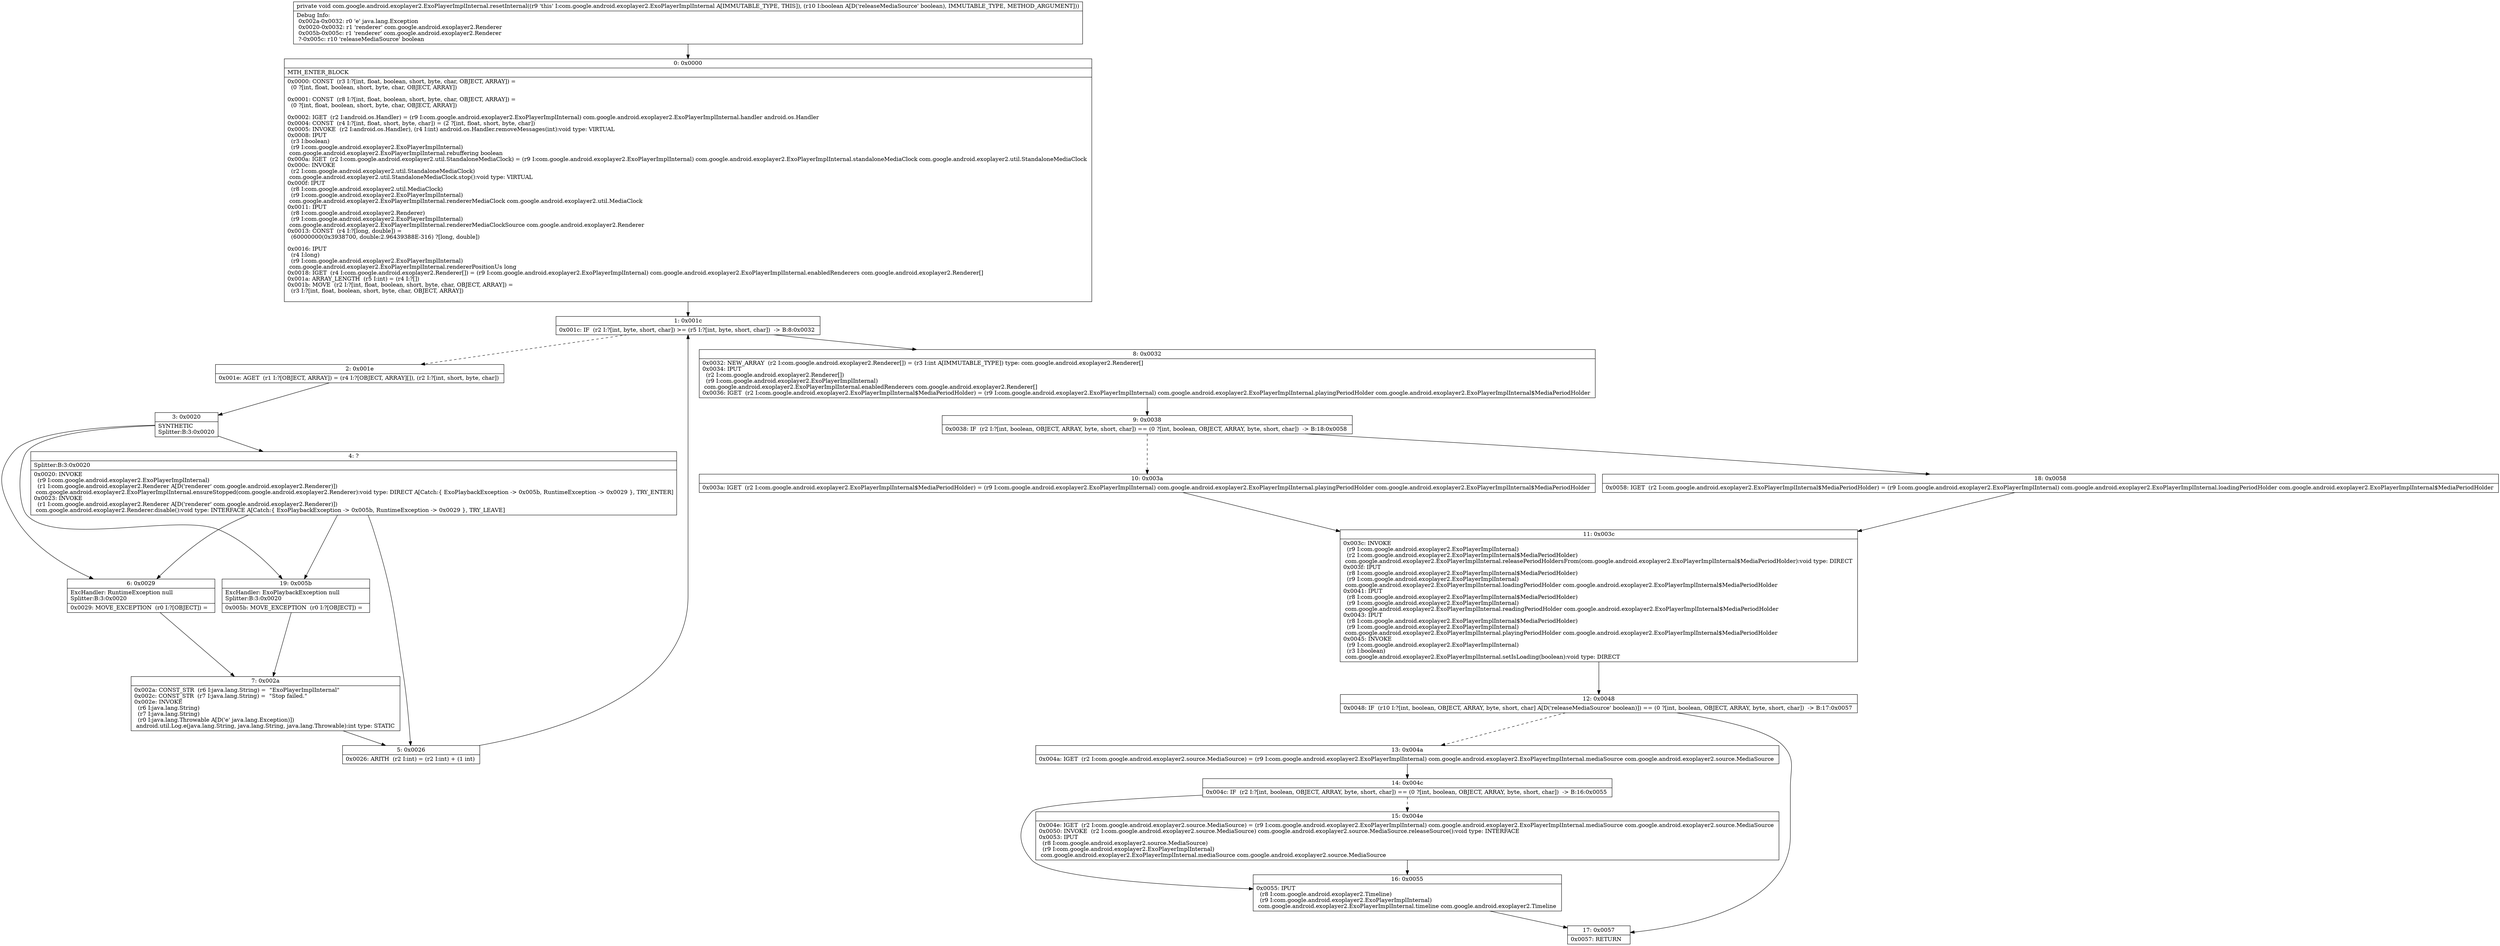 digraph "CFG forcom.google.android.exoplayer2.ExoPlayerImplInternal.resetInternal(Z)V" {
Node_0 [shape=record,label="{0\:\ 0x0000|MTH_ENTER_BLOCK\l|0x0000: CONST  (r3 I:?[int, float, boolean, short, byte, char, OBJECT, ARRAY]) = \l  (0 ?[int, float, boolean, short, byte, char, OBJECT, ARRAY])\l \l0x0001: CONST  (r8 I:?[int, float, boolean, short, byte, char, OBJECT, ARRAY]) = \l  (0 ?[int, float, boolean, short, byte, char, OBJECT, ARRAY])\l \l0x0002: IGET  (r2 I:android.os.Handler) = (r9 I:com.google.android.exoplayer2.ExoPlayerImplInternal) com.google.android.exoplayer2.ExoPlayerImplInternal.handler android.os.Handler \l0x0004: CONST  (r4 I:?[int, float, short, byte, char]) = (2 ?[int, float, short, byte, char]) \l0x0005: INVOKE  (r2 I:android.os.Handler), (r4 I:int) android.os.Handler.removeMessages(int):void type: VIRTUAL \l0x0008: IPUT  \l  (r3 I:boolean)\l  (r9 I:com.google.android.exoplayer2.ExoPlayerImplInternal)\l com.google.android.exoplayer2.ExoPlayerImplInternal.rebuffering boolean \l0x000a: IGET  (r2 I:com.google.android.exoplayer2.util.StandaloneMediaClock) = (r9 I:com.google.android.exoplayer2.ExoPlayerImplInternal) com.google.android.exoplayer2.ExoPlayerImplInternal.standaloneMediaClock com.google.android.exoplayer2.util.StandaloneMediaClock \l0x000c: INVOKE  \l  (r2 I:com.google.android.exoplayer2.util.StandaloneMediaClock)\l com.google.android.exoplayer2.util.StandaloneMediaClock.stop():void type: VIRTUAL \l0x000f: IPUT  \l  (r8 I:com.google.android.exoplayer2.util.MediaClock)\l  (r9 I:com.google.android.exoplayer2.ExoPlayerImplInternal)\l com.google.android.exoplayer2.ExoPlayerImplInternal.rendererMediaClock com.google.android.exoplayer2.util.MediaClock \l0x0011: IPUT  \l  (r8 I:com.google.android.exoplayer2.Renderer)\l  (r9 I:com.google.android.exoplayer2.ExoPlayerImplInternal)\l com.google.android.exoplayer2.ExoPlayerImplInternal.rendererMediaClockSource com.google.android.exoplayer2.Renderer \l0x0013: CONST  (r4 I:?[long, double]) = \l  (60000000(0x3938700, double:2.96439388E\-316) ?[long, double])\l \l0x0016: IPUT  \l  (r4 I:long)\l  (r9 I:com.google.android.exoplayer2.ExoPlayerImplInternal)\l com.google.android.exoplayer2.ExoPlayerImplInternal.rendererPositionUs long \l0x0018: IGET  (r4 I:com.google.android.exoplayer2.Renderer[]) = (r9 I:com.google.android.exoplayer2.ExoPlayerImplInternal) com.google.android.exoplayer2.ExoPlayerImplInternal.enabledRenderers com.google.android.exoplayer2.Renderer[] \l0x001a: ARRAY_LENGTH  (r5 I:int) = (r4 I:?[]) \l0x001b: MOVE  (r2 I:?[int, float, boolean, short, byte, char, OBJECT, ARRAY]) = \l  (r3 I:?[int, float, boolean, short, byte, char, OBJECT, ARRAY])\l \l}"];
Node_1 [shape=record,label="{1\:\ 0x001c|0x001c: IF  (r2 I:?[int, byte, short, char]) \>= (r5 I:?[int, byte, short, char])  \-\> B:8:0x0032 \l}"];
Node_2 [shape=record,label="{2\:\ 0x001e|0x001e: AGET  (r1 I:?[OBJECT, ARRAY]) = (r4 I:?[OBJECT, ARRAY][]), (r2 I:?[int, short, byte, char]) \l}"];
Node_3 [shape=record,label="{3\:\ 0x0020|SYNTHETIC\lSplitter:B:3:0x0020\l}"];
Node_4 [shape=record,label="{4\:\ ?|Splitter:B:3:0x0020\l|0x0020: INVOKE  \l  (r9 I:com.google.android.exoplayer2.ExoPlayerImplInternal)\l  (r1 I:com.google.android.exoplayer2.Renderer A[D('renderer' com.google.android.exoplayer2.Renderer)])\l com.google.android.exoplayer2.ExoPlayerImplInternal.ensureStopped(com.google.android.exoplayer2.Renderer):void type: DIRECT A[Catch:\{ ExoPlaybackException \-\> 0x005b, RuntimeException \-\> 0x0029 \}, TRY_ENTER]\l0x0023: INVOKE  \l  (r1 I:com.google.android.exoplayer2.Renderer A[D('renderer' com.google.android.exoplayer2.Renderer)])\l com.google.android.exoplayer2.Renderer.disable():void type: INTERFACE A[Catch:\{ ExoPlaybackException \-\> 0x005b, RuntimeException \-\> 0x0029 \}, TRY_LEAVE]\l}"];
Node_5 [shape=record,label="{5\:\ 0x0026|0x0026: ARITH  (r2 I:int) = (r2 I:int) + (1 int) \l}"];
Node_6 [shape=record,label="{6\:\ 0x0029|ExcHandler: RuntimeException null\lSplitter:B:3:0x0020\l|0x0029: MOVE_EXCEPTION  (r0 I:?[OBJECT]) =  \l}"];
Node_7 [shape=record,label="{7\:\ 0x002a|0x002a: CONST_STR  (r6 I:java.lang.String) =  \"ExoPlayerImplInternal\" \l0x002c: CONST_STR  (r7 I:java.lang.String) =  \"Stop failed.\" \l0x002e: INVOKE  \l  (r6 I:java.lang.String)\l  (r7 I:java.lang.String)\l  (r0 I:java.lang.Throwable A[D('e' java.lang.Exception)])\l android.util.Log.e(java.lang.String, java.lang.String, java.lang.Throwable):int type: STATIC \l}"];
Node_8 [shape=record,label="{8\:\ 0x0032|0x0032: NEW_ARRAY  (r2 I:com.google.android.exoplayer2.Renderer[]) = (r3 I:int A[IMMUTABLE_TYPE]) type: com.google.android.exoplayer2.Renderer[] \l0x0034: IPUT  \l  (r2 I:com.google.android.exoplayer2.Renderer[])\l  (r9 I:com.google.android.exoplayer2.ExoPlayerImplInternal)\l com.google.android.exoplayer2.ExoPlayerImplInternal.enabledRenderers com.google.android.exoplayer2.Renderer[] \l0x0036: IGET  (r2 I:com.google.android.exoplayer2.ExoPlayerImplInternal$MediaPeriodHolder) = (r9 I:com.google.android.exoplayer2.ExoPlayerImplInternal) com.google.android.exoplayer2.ExoPlayerImplInternal.playingPeriodHolder com.google.android.exoplayer2.ExoPlayerImplInternal$MediaPeriodHolder \l}"];
Node_9 [shape=record,label="{9\:\ 0x0038|0x0038: IF  (r2 I:?[int, boolean, OBJECT, ARRAY, byte, short, char]) == (0 ?[int, boolean, OBJECT, ARRAY, byte, short, char])  \-\> B:18:0x0058 \l}"];
Node_10 [shape=record,label="{10\:\ 0x003a|0x003a: IGET  (r2 I:com.google.android.exoplayer2.ExoPlayerImplInternal$MediaPeriodHolder) = (r9 I:com.google.android.exoplayer2.ExoPlayerImplInternal) com.google.android.exoplayer2.ExoPlayerImplInternal.playingPeriodHolder com.google.android.exoplayer2.ExoPlayerImplInternal$MediaPeriodHolder \l}"];
Node_11 [shape=record,label="{11\:\ 0x003c|0x003c: INVOKE  \l  (r9 I:com.google.android.exoplayer2.ExoPlayerImplInternal)\l  (r2 I:com.google.android.exoplayer2.ExoPlayerImplInternal$MediaPeriodHolder)\l com.google.android.exoplayer2.ExoPlayerImplInternal.releasePeriodHoldersFrom(com.google.android.exoplayer2.ExoPlayerImplInternal$MediaPeriodHolder):void type: DIRECT \l0x003f: IPUT  \l  (r8 I:com.google.android.exoplayer2.ExoPlayerImplInternal$MediaPeriodHolder)\l  (r9 I:com.google.android.exoplayer2.ExoPlayerImplInternal)\l com.google.android.exoplayer2.ExoPlayerImplInternal.loadingPeriodHolder com.google.android.exoplayer2.ExoPlayerImplInternal$MediaPeriodHolder \l0x0041: IPUT  \l  (r8 I:com.google.android.exoplayer2.ExoPlayerImplInternal$MediaPeriodHolder)\l  (r9 I:com.google.android.exoplayer2.ExoPlayerImplInternal)\l com.google.android.exoplayer2.ExoPlayerImplInternal.readingPeriodHolder com.google.android.exoplayer2.ExoPlayerImplInternal$MediaPeriodHolder \l0x0043: IPUT  \l  (r8 I:com.google.android.exoplayer2.ExoPlayerImplInternal$MediaPeriodHolder)\l  (r9 I:com.google.android.exoplayer2.ExoPlayerImplInternal)\l com.google.android.exoplayer2.ExoPlayerImplInternal.playingPeriodHolder com.google.android.exoplayer2.ExoPlayerImplInternal$MediaPeriodHolder \l0x0045: INVOKE  \l  (r9 I:com.google.android.exoplayer2.ExoPlayerImplInternal)\l  (r3 I:boolean)\l com.google.android.exoplayer2.ExoPlayerImplInternal.setIsLoading(boolean):void type: DIRECT \l}"];
Node_12 [shape=record,label="{12\:\ 0x0048|0x0048: IF  (r10 I:?[int, boolean, OBJECT, ARRAY, byte, short, char] A[D('releaseMediaSource' boolean)]) == (0 ?[int, boolean, OBJECT, ARRAY, byte, short, char])  \-\> B:17:0x0057 \l}"];
Node_13 [shape=record,label="{13\:\ 0x004a|0x004a: IGET  (r2 I:com.google.android.exoplayer2.source.MediaSource) = (r9 I:com.google.android.exoplayer2.ExoPlayerImplInternal) com.google.android.exoplayer2.ExoPlayerImplInternal.mediaSource com.google.android.exoplayer2.source.MediaSource \l}"];
Node_14 [shape=record,label="{14\:\ 0x004c|0x004c: IF  (r2 I:?[int, boolean, OBJECT, ARRAY, byte, short, char]) == (0 ?[int, boolean, OBJECT, ARRAY, byte, short, char])  \-\> B:16:0x0055 \l}"];
Node_15 [shape=record,label="{15\:\ 0x004e|0x004e: IGET  (r2 I:com.google.android.exoplayer2.source.MediaSource) = (r9 I:com.google.android.exoplayer2.ExoPlayerImplInternal) com.google.android.exoplayer2.ExoPlayerImplInternal.mediaSource com.google.android.exoplayer2.source.MediaSource \l0x0050: INVOKE  (r2 I:com.google.android.exoplayer2.source.MediaSource) com.google.android.exoplayer2.source.MediaSource.releaseSource():void type: INTERFACE \l0x0053: IPUT  \l  (r8 I:com.google.android.exoplayer2.source.MediaSource)\l  (r9 I:com.google.android.exoplayer2.ExoPlayerImplInternal)\l com.google.android.exoplayer2.ExoPlayerImplInternal.mediaSource com.google.android.exoplayer2.source.MediaSource \l}"];
Node_16 [shape=record,label="{16\:\ 0x0055|0x0055: IPUT  \l  (r8 I:com.google.android.exoplayer2.Timeline)\l  (r9 I:com.google.android.exoplayer2.ExoPlayerImplInternal)\l com.google.android.exoplayer2.ExoPlayerImplInternal.timeline com.google.android.exoplayer2.Timeline \l}"];
Node_17 [shape=record,label="{17\:\ 0x0057|0x0057: RETURN   \l}"];
Node_18 [shape=record,label="{18\:\ 0x0058|0x0058: IGET  (r2 I:com.google.android.exoplayer2.ExoPlayerImplInternal$MediaPeriodHolder) = (r9 I:com.google.android.exoplayer2.ExoPlayerImplInternal) com.google.android.exoplayer2.ExoPlayerImplInternal.loadingPeriodHolder com.google.android.exoplayer2.ExoPlayerImplInternal$MediaPeriodHolder \l}"];
Node_19 [shape=record,label="{19\:\ 0x005b|ExcHandler: ExoPlaybackException null\lSplitter:B:3:0x0020\l|0x005b: MOVE_EXCEPTION  (r0 I:?[OBJECT]) =  \l}"];
MethodNode[shape=record,label="{private void com.google.android.exoplayer2.ExoPlayerImplInternal.resetInternal((r9 'this' I:com.google.android.exoplayer2.ExoPlayerImplInternal A[IMMUTABLE_TYPE, THIS]), (r10 I:boolean A[D('releaseMediaSource' boolean), IMMUTABLE_TYPE, METHOD_ARGUMENT]))  | Debug Info:\l  0x002a\-0x0032: r0 'e' java.lang.Exception\l  0x0020\-0x0032: r1 'renderer' com.google.android.exoplayer2.Renderer\l  0x005b\-0x005c: r1 'renderer' com.google.android.exoplayer2.Renderer\l  ?\-0x005c: r10 'releaseMediaSource' boolean\l}"];
MethodNode -> Node_0;
Node_0 -> Node_1;
Node_1 -> Node_2[style=dashed];
Node_1 -> Node_8;
Node_2 -> Node_3;
Node_3 -> Node_4;
Node_3 -> Node_19;
Node_3 -> Node_6;
Node_4 -> Node_5;
Node_4 -> Node_19;
Node_4 -> Node_6;
Node_5 -> Node_1;
Node_6 -> Node_7;
Node_7 -> Node_5;
Node_8 -> Node_9;
Node_9 -> Node_10[style=dashed];
Node_9 -> Node_18;
Node_10 -> Node_11;
Node_11 -> Node_12;
Node_12 -> Node_13[style=dashed];
Node_12 -> Node_17;
Node_13 -> Node_14;
Node_14 -> Node_15[style=dashed];
Node_14 -> Node_16;
Node_15 -> Node_16;
Node_16 -> Node_17;
Node_18 -> Node_11;
Node_19 -> Node_7;
}

